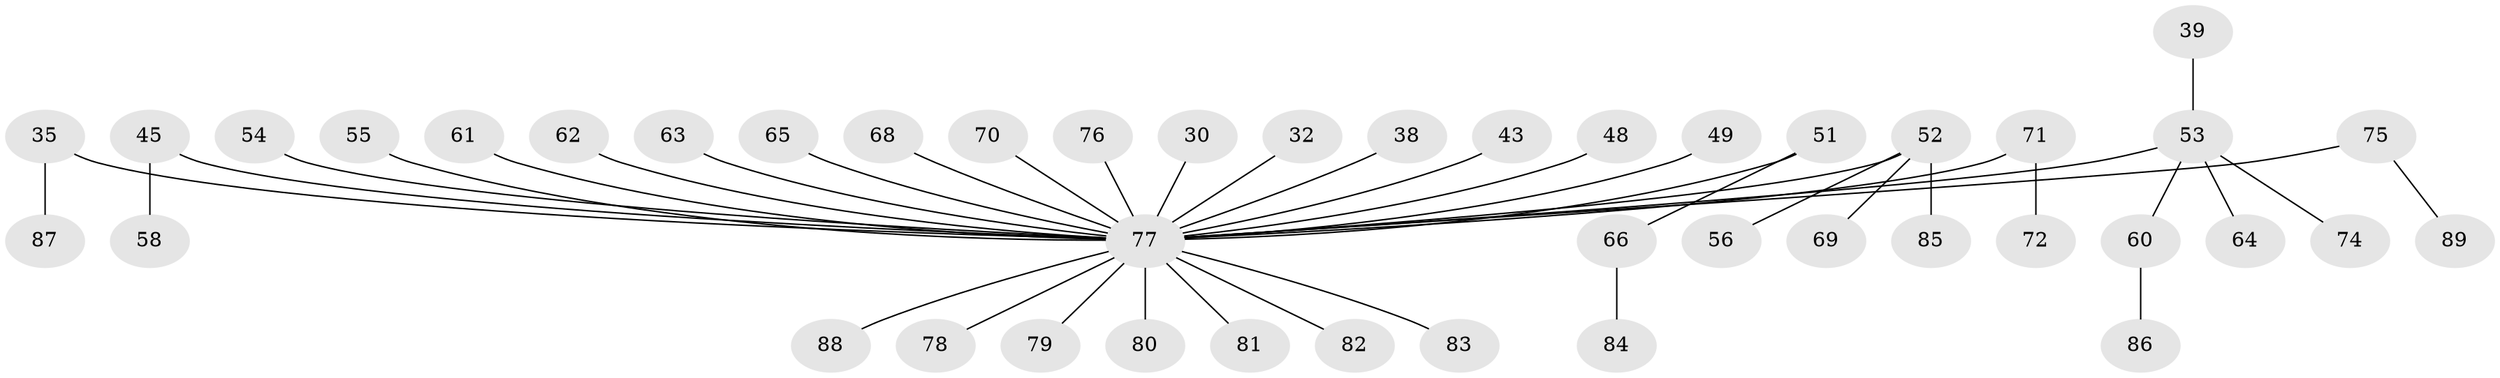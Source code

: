 // original degree distribution, {8: 0.011235955056179775, 4: 0.06741573033707865, 6: 0.011235955056179775, 3: 0.07865168539325842, 2: 0.30337078651685395, 5: 0.0449438202247191, 1: 0.48314606741573035}
// Generated by graph-tools (version 1.1) at 2025/53/03/09/25 04:53:25]
// undirected, 44 vertices, 43 edges
graph export_dot {
graph [start="1"]
  node [color=gray90,style=filled];
  30;
  32;
  35;
  38;
  39;
  43 [super="+34"];
  45;
  48;
  49;
  51;
  52 [super="+36"];
  53 [super="+31"];
  54;
  55;
  56;
  58;
  60;
  61;
  62;
  63;
  64;
  65;
  66;
  68;
  69;
  70;
  71;
  72;
  74;
  75;
  76;
  77 [super="+4+2+26+1+15+67+9+50+73+46+21+37+28+18+17+24+22+27+23+29+47"];
  78;
  79;
  80;
  81;
  82;
  83 [super="+13"];
  84;
  85;
  86;
  87;
  88;
  89;
  30 -- 77;
  32 -- 77;
  35 -- 87;
  35 -- 77;
  38 -- 77;
  39 -- 53;
  43 -- 77;
  45 -- 58;
  45 -- 77;
  48 -- 77;
  49 -- 77;
  51 -- 66;
  51 -- 77;
  52 -- 69;
  52 -- 85;
  52 -- 56;
  52 -- 77;
  53 -- 60;
  53 -- 74;
  53 -- 64;
  53 -- 77;
  54 -- 77;
  55 -- 77;
  60 -- 86;
  61 -- 77;
  62 -- 77;
  63 -- 77;
  65 -- 77;
  66 -- 84;
  68 -- 77;
  70 -- 77;
  71 -- 72;
  71 -- 77;
  75 -- 89;
  75 -- 77;
  76 -- 77;
  77 -- 88;
  77 -- 80;
  77 -- 79;
  77 -- 78;
  77 -- 83;
  77 -- 81;
  77 -- 82;
}
